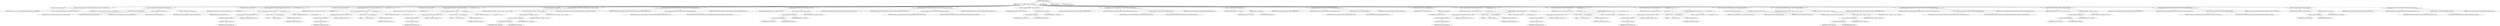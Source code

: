 digraph "loadResourceMaps" {  
"484" [label = <(METHOD,loadResourceMaps)<SUB>359</SUB>> ]
"37" [label = <(PARAM,this)<SUB>359</SUB>> ]
"485" [label = <(BLOCK,&lt;empty&gt;,&lt;empty&gt;)<SUB>359</SUB>> ]
"35" [label = <(LOCAL,Locale locale: java.util.Locale)> ]
"486" [label = <(&lt;operator&gt;.assignment,Locale locale = new Locale(bundleLanguage, bundleCountry, bundleVariant))<SUB>360</SUB>> ]
"487" [label = <(IDENTIFIER,locale,Locale locale = new Locale(bundleLanguage, bundleCountry, bundleVariant))<SUB>360</SUB>> ]
"488" [label = <(&lt;operator&gt;.alloc,new Locale(bundleLanguage, bundleCountry, bundleVariant))<SUB>360</SUB>> ]
"489" [label = <(&lt;init&gt;,new Locale(bundleLanguage, bundleCountry, bundleVariant))<SUB>360</SUB>> ]
"34" [label = <(IDENTIFIER,locale,new Locale(bundleLanguage, bundleCountry, bundleVariant))<SUB>360</SUB>> ]
"490" [label = <(&lt;operator&gt;.fieldAccess,this.bundleLanguage)<SUB>360</SUB>> ]
"491" [label = <(IDENTIFIER,this,new Locale(bundleLanguage, bundleCountry, bundleVariant))<SUB>360</SUB>> ]
"492" [label = <(FIELD_IDENTIFIER,bundleLanguage,bundleLanguage)<SUB>360</SUB>> ]
"493" [label = <(&lt;operator&gt;.fieldAccess,this.bundleCountry)<SUB>361</SUB>> ]
"494" [label = <(IDENTIFIER,this,new Locale(bundleLanguage, bundleCountry, bundleVariant))<SUB>361</SUB>> ]
"495" [label = <(FIELD_IDENTIFIER,bundleCountry,bundleCountry)<SUB>361</SUB>> ]
"496" [label = <(&lt;operator&gt;.fieldAccess,this.bundleVariant)<SUB>362</SUB>> ]
"497" [label = <(IDENTIFIER,this,new Locale(bundleLanguage, bundleCountry, bundleVariant))<SUB>362</SUB>> ]
"498" [label = <(FIELD_IDENTIFIER,bundleVariant,bundleVariant)<SUB>362</SUB>> ]
"499" [label = <(LOCAL,String language: java.lang.String)> ]
"500" [label = <(&lt;operator&gt;.assignment,String language = locale.getLanguage().length() &gt; 0 ? &quot;_&quot; + locale.getLanguage() : &quot;&quot;)<SUB>363</SUB>> ]
"501" [label = <(IDENTIFIER,language,String language = locale.getLanguage().length() &gt; 0 ? &quot;_&quot; + locale.getLanguage() : &quot;&quot;)<SUB>363</SUB>> ]
"502" [label = <(&lt;operator&gt;.conditional,locale.getLanguage().length() &gt; 0 ? &quot;_&quot; + locale.getLanguage() : &quot;&quot;)<SUB>363</SUB>> ]
"503" [label = <(&lt;operator&gt;.greaterThan,locale.getLanguage().length() &gt; 0)<SUB>363</SUB>> ]
"504" [label = <(length,locale.getLanguage().length())<SUB>363</SUB>> ]
"505" [label = <(getLanguage,locale.getLanguage())<SUB>363</SUB>> ]
"506" [label = <(IDENTIFIER,locale,locale.getLanguage())<SUB>363</SUB>> ]
"507" [label = <(LITERAL,0,locale.getLanguage().length() &gt; 0)<SUB>363</SUB>> ]
"508" [label = <(&lt;operator&gt;.addition,&quot;_&quot; + locale.getLanguage())<SUB>364</SUB>> ]
"509" [label = <(LITERAL,&quot;_&quot;,&quot;_&quot; + locale.getLanguage())<SUB>364</SUB>> ]
"510" [label = <(getLanguage,locale.getLanguage())<SUB>364</SUB>> ]
"511" [label = <(IDENTIFIER,locale,locale.getLanguage())<SUB>364</SUB>> ]
"512" [label = <(LITERAL,&quot;&quot;,locale.getLanguage().length() &gt; 0 ? &quot;_&quot; + locale.getLanguage() : &quot;&quot;)<SUB>364</SUB>> ]
"513" [label = <(LOCAL,String country: java.lang.String)> ]
"514" [label = <(&lt;operator&gt;.assignment,String country = locale.getCountry().length() &gt; 0 ? &quot;_&quot; + locale.getCountry() : &quot;&quot;)<SUB>365</SUB>> ]
"515" [label = <(IDENTIFIER,country,String country = locale.getCountry().length() &gt; 0 ? &quot;_&quot; + locale.getCountry() : &quot;&quot;)<SUB>365</SUB>> ]
"516" [label = <(&lt;operator&gt;.conditional,locale.getCountry().length() &gt; 0 ? &quot;_&quot; + locale.getCountry() : &quot;&quot;)<SUB>365</SUB>> ]
"517" [label = <(&lt;operator&gt;.greaterThan,locale.getCountry().length() &gt; 0)<SUB>365</SUB>> ]
"518" [label = <(length,locale.getCountry().length())<SUB>365</SUB>> ]
"519" [label = <(getCountry,locale.getCountry())<SUB>365</SUB>> ]
"520" [label = <(IDENTIFIER,locale,locale.getCountry())<SUB>365</SUB>> ]
"521" [label = <(LITERAL,0,locale.getCountry().length() &gt; 0)<SUB>365</SUB>> ]
"522" [label = <(&lt;operator&gt;.addition,&quot;_&quot; + locale.getCountry())<SUB>366</SUB>> ]
"523" [label = <(LITERAL,&quot;_&quot;,&quot;_&quot; + locale.getCountry())<SUB>366</SUB>> ]
"524" [label = <(getCountry,locale.getCountry())<SUB>366</SUB>> ]
"525" [label = <(IDENTIFIER,locale,locale.getCountry())<SUB>366</SUB>> ]
"526" [label = <(LITERAL,&quot;&quot;,locale.getCountry().length() &gt; 0 ? &quot;_&quot; + locale.getCountry() : &quot;&quot;)<SUB>366</SUB>> ]
"527" [label = <(LOCAL,String variant: java.lang.String)> ]
"528" [label = <(&lt;operator&gt;.assignment,String variant = locale.getVariant().length() &gt; 0 ? &quot;_&quot; + locale.getVariant() : &quot;&quot;)<SUB>367</SUB>> ]
"529" [label = <(IDENTIFIER,variant,String variant = locale.getVariant().length() &gt; 0 ? &quot;_&quot; + locale.getVariant() : &quot;&quot;)<SUB>367</SUB>> ]
"530" [label = <(&lt;operator&gt;.conditional,locale.getVariant().length() &gt; 0 ? &quot;_&quot; + locale.getVariant() : &quot;&quot;)<SUB>367</SUB>> ]
"531" [label = <(&lt;operator&gt;.greaterThan,locale.getVariant().length() &gt; 0)<SUB>367</SUB>> ]
"532" [label = <(length,locale.getVariant().length())<SUB>367</SUB>> ]
"533" [label = <(getVariant,locale.getVariant())<SUB>367</SUB>> ]
"534" [label = <(IDENTIFIER,locale,locale.getVariant())<SUB>367</SUB>> ]
"535" [label = <(LITERAL,0,locale.getVariant().length() &gt; 0)<SUB>367</SUB>> ]
"536" [label = <(&lt;operator&gt;.addition,&quot;_&quot; + locale.getVariant())<SUB>368</SUB>> ]
"537" [label = <(LITERAL,&quot;_&quot;,&quot;_&quot; + locale.getVariant())<SUB>368</SUB>> ]
"538" [label = <(getVariant,locale.getVariant())<SUB>368</SUB>> ]
"539" [label = <(IDENTIFIER,locale,locale.getVariant())<SUB>368</SUB>> ]
"540" [label = <(LITERAL,&quot;&quot;,locale.getVariant().length() &gt; 0 ? &quot;_&quot; + locale.getVariant() : &quot;&quot;)<SUB>368</SUB>> ]
"541" [label = <(LOCAL,String bundleFile: java.lang.String)> ]
"542" [label = <(&lt;operator&gt;.assignment,String bundleFile = bundle + language + country + variant)<SUB>369</SUB>> ]
"543" [label = <(IDENTIFIER,bundleFile,String bundleFile = bundle + language + country + variant)<SUB>369</SUB>> ]
"544" [label = <(&lt;operator&gt;.addition,bundle + language + country + variant)<SUB>369</SUB>> ]
"545" [label = <(&lt;operator&gt;.addition,bundle + language + country)<SUB>369</SUB>> ]
"546" [label = <(&lt;operator&gt;.addition,bundle + language)<SUB>369</SUB>> ]
"547" [label = <(&lt;operator&gt;.fieldAccess,this.bundle)<SUB>369</SUB>> ]
"548" [label = <(IDENTIFIER,this,bundle + language)<SUB>369</SUB>> ]
"549" [label = <(FIELD_IDENTIFIER,bundle,bundle)<SUB>369</SUB>> ]
"550" [label = <(IDENTIFIER,language,bundle + language)<SUB>369</SUB>> ]
"551" [label = <(IDENTIFIER,country,bundle + language + country)<SUB>369</SUB>> ]
"552" [label = <(IDENTIFIER,variant,bundle + language + country + variant)<SUB>369</SUB>> ]
"553" [label = <(processBundle,this.processBundle(bundleFile, BUNDLE_SPECIFIED_LANGUAGE_COUNTRY_VARIANT, false))<SUB>370</SUB>> ]
"36" [label = <(IDENTIFIER,this,this.processBundle(bundleFile, BUNDLE_SPECIFIED_LANGUAGE_COUNTRY_VARIANT, false))<SUB>370</SUB>> ]
"554" [label = <(IDENTIFIER,bundleFile,this.processBundle(bundleFile, BUNDLE_SPECIFIED_LANGUAGE_COUNTRY_VARIANT, false))<SUB>370</SUB>> ]
"555" [label = <(&lt;operator&gt;.fieldAccess,Translate.BUNDLE_SPECIFIED_LANGUAGE_COUNTRY_VARIANT)<SUB>370</SUB>> ]
"556" [label = <(IDENTIFIER,Translate,this.processBundle(bundleFile, BUNDLE_SPECIFIED_LANGUAGE_COUNTRY_VARIANT, false))<SUB>370</SUB>> ]
"557" [label = <(FIELD_IDENTIFIER,BUNDLE_SPECIFIED_LANGUAGE_COUNTRY_VARIANT,BUNDLE_SPECIFIED_LANGUAGE_COUNTRY_VARIANT)<SUB>370</SUB>> ]
"558" [label = <(LITERAL,false,this.processBundle(bundleFile, BUNDLE_SPECIFIED_LANGUAGE_COUNTRY_VARIANT, false))<SUB>370</SUB>> ]
"559" [label = <(&lt;operator&gt;.assignment,bundleFile = bundle + language + country)<SUB>372</SUB>> ]
"560" [label = <(IDENTIFIER,bundleFile,bundleFile = bundle + language + country)<SUB>372</SUB>> ]
"561" [label = <(&lt;operator&gt;.addition,bundle + language + country)<SUB>372</SUB>> ]
"562" [label = <(&lt;operator&gt;.addition,bundle + language)<SUB>372</SUB>> ]
"563" [label = <(&lt;operator&gt;.fieldAccess,this.bundle)<SUB>372</SUB>> ]
"564" [label = <(IDENTIFIER,this,bundle + language)<SUB>372</SUB>> ]
"565" [label = <(FIELD_IDENTIFIER,bundle,bundle)<SUB>372</SUB>> ]
"566" [label = <(IDENTIFIER,language,bundle + language)<SUB>372</SUB>> ]
"567" [label = <(IDENTIFIER,country,bundle + language + country)<SUB>372</SUB>> ]
"568" [label = <(processBundle,this.processBundle(bundleFile, BUNDLE_SPECIFIED_LANGUAGE_COUNTRY, false))<SUB>373</SUB>> ]
"38" [label = <(IDENTIFIER,this,this.processBundle(bundleFile, BUNDLE_SPECIFIED_LANGUAGE_COUNTRY, false))<SUB>373</SUB>> ]
"569" [label = <(IDENTIFIER,bundleFile,this.processBundle(bundleFile, BUNDLE_SPECIFIED_LANGUAGE_COUNTRY, false))<SUB>373</SUB>> ]
"570" [label = <(&lt;operator&gt;.fieldAccess,Translate.BUNDLE_SPECIFIED_LANGUAGE_COUNTRY)<SUB>373</SUB>> ]
"571" [label = <(IDENTIFIER,Translate,this.processBundle(bundleFile, BUNDLE_SPECIFIED_LANGUAGE_COUNTRY, false))<SUB>373</SUB>> ]
"572" [label = <(FIELD_IDENTIFIER,BUNDLE_SPECIFIED_LANGUAGE_COUNTRY,BUNDLE_SPECIFIED_LANGUAGE_COUNTRY)<SUB>373</SUB>> ]
"573" [label = <(LITERAL,false,this.processBundle(bundleFile, BUNDLE_SPECIFIED_LANGUAGE_COUNTRY, false))<SUB>373</SUB>> ]
"574" [label = <(&lt;operator&gt;.assignment,bundleFile = bundle + language)<SUB>375</SUB>> ]
"575" [label = <(IDENTIFIER,bundleFile,bundleFile = bundle + language)<SUB>375</SUB>> ]
"576" [label = <(&lt;operator&gt;.addition,bundle + language)<SUB>375</SUB>> ]
"577" [label = <(&lt;operator&gt;.fieldAccess,this.bundle)<SUB>375</SUB>> ]
"578" [label = <(IDENTIFIER,this,bundle + language)<SUB>375</SUB>> ]
"579" [label = <(FIELD_IDENTIFIER,bundle,bundle)<SUB>375</SUB>> ]
"580" [label = <(IDENTIFIER,language,bundle + language)<SUB>375</SUB>> ]
"581" [label = <(processBundle,this.processBundle(bundleFile, BUNDLE_SPECIFIED_LANGUAGE, false))<SUB>376</SUB>> ]
"39" [label = <(IDENTIFIER,this,this.processBundle(bundleFile, BUNDLE_SPECIFIED_LANGUAGE, false))<SUB>376</SUB>> ]
"582" [label = <(IDENTIFIER,bundleFile,this.processBundle(bundleFile, BUNDLE_SPECIFIED_LANGUAGE, false))<SUB>376</SUB>> ]
"583" [label = <(&lt;operator&gt;.fieldAccess,Translate.BUNDLE_SPECIFIED_LANGUAGE)<SUB>376</SUB>> ]
"584" [label = <(IDENTIFIER,Translate,this.processBundle(bundleFile, BUNDLE_SPECIFIED_LANGUAGE, false))<SUB>376</SUB>> ]
"585" [label = <(FIELD_IDENTIFIER,BUNDLE_SPECIFIED_LANGUAGE,BUNDLE_SPECIFIED_LANGUAGE)<SUB>376</SUB>> ]
"586" [label = <(LITERAL,false,this.processBundle(bundleFile, BUNDLE_SPECIFIED_LANGUAGE, false))<SUB>376</SUB>> ]
"587" [label = <(&lt;operator&gt;.assignment,bundleFile = this.bundle)<SUB>378</SUB>> ]
"588" [label = <(IDENTIFIER,bundleFile,bundleFile = this.bundle)<SUB>378</SUB>> ]
"589" [label = <(&lt;operator&gt;.fieldAccess,this.bundle)<SUB>378</SUB>> ]
"590" [label = <(IDENTIFIER,this,bundleFile = this.bundle)<SUB>378</SUB>> ]
"591" [label = <(FIELD_IDENTIFIER,bundle,bundle)<SUB>378</SUB>> ]
"592" [label = <(processBundle,this.processBundle(bundleFile, BUNDLE_NOMATCH, false))<SUB>379</SUB>> ]
"40" [label = <(IDENTIFIER,this,this.processBundle(bundleFile, BUNDLE_NOMATCH, false))<SUB>379</SUB>> ]
"593" [label = <(IDENTIFIER,bundleFile,this.processBundle(bundleFile, BUNDLE_NOMATCH, false))<SUB>379</SUB>> ]
"594" [label = <(&lt;operator&gt;.fieldAccess,Translate.BUNDLE_NOMATCH)<SUB>379</SUB>> ]
"595" [label = <(IDENTIFIER,Translate,this.processBundle(bundleFile, BUNDLE_NOMATCH, false))<SUB>379</SUB>> ]
"596" [label = <(FIELD_IDENTIFIER,BUNDLE_NOMATCH,BUNDLE_NOMATCH)<SUB>379</SUB>> ]
"597" [label = <(LITERAL,false,this.processBundle(bundleFile, BUNDLE_NOMATCH, false))<SUB>379</SUB>> ]
"598" [label = <(&lt;operator&gt;.assignment,locale = Locale.getDefault())<SUB>383</SUB>> ]
"599" [label = <(IDENTIFIER,locale,locale = Locale.getDefault())<SUB>383</SUB>> ]
"600" [label = <(getDefault,Locale.getDefault())<SUB>383</SUB>> ]
"601" [label = <(IDENTIFIER,Locale,Locale.getDefault())<SUB>383</SUB>> ]
"602" [label = <(&lt;operator&gt;.assignment,language = locale.getLanguage().length() &gt; 0 ? &quot;_&quot; + locale.getLanguage() : &quot;&quot;)<SUB>385</SUB>> ]
"603" [label = <(IDENTIFIER,language,language = locale.getLanguage().length() &gt; 0 ? &quot;_&quot; + locale.getLanguage() : &quot;&quot;)<SUB>385</SUB>> ]
"604" [label = <(&lt;operator&gt;.conditional,locale.getLanguage().length() &gt; 0 ? &quot;_&quot; + locale.getLanguage() : &quot;&quot;)<SUB>385</SUB>> ]
"605" [label = <(&lt;operator&gt;.greaterThan,locale.getLanguage().length() &gt; 0)<SUB>385</SUB>> ]
"606" [label = <(length,locale.getLanguage().length())<SUB>385</SUB>> ]
"607" [label = <(getLanguage,locale.getLanguage())<SUB>385</SUB>> ]
"608" [label = <(IDENTIFIER,locale,locale.getLanguage())<SUB>385</SUB>> ]
"609" [label = <(LITERAL,0,locale.getLanguage().length() &gt; 0)<SUB>385</SUB>> ]
"610" [label = <(&lt;operator&gt;.addition,&quot;_&quot; + locale.getLanguage())<SUB>386</SUB>> ]
"611" [label = <(LITERAL,&quot;_&quot;,&quot;_&quot; + locale.getLanguage())<SUB>386</SUB>> ]
"612" [label = <(getLanguage,locale.getLanguage())<SUB>386</SUB>> ]
"613" [label = <(IDENTIFIER,locale,locale.getLanguage())<SUB>386</SUB>> ]
"614" [label = <(LITERAL,&quot;&quot;,locale.getLanguage().length() &gt; 0 ? &quot;_&quot; + locale.getLanguage() : &quot;&quot;)<SUB>386</SUB>> ]
"615" [label = <(&lt;operator&gt;.assignment,country = locale.getCountry().length() &gt; 0 ? &quot;_&quot; + locale.getCountry() : &quot;&quot;)<SUB>387</SUB>> ]
"616" [label = <(IDENTIFIER,country,country = locale.getCountry().length() &gt; 0 ? &quot;_&quot; + locale.getCountry() : &quot;&quot;)<SUB>387</SUB>> ]
"617" [label = <(&lt;operator&gt;.conditional,locale.getCountry().length() &gt; 0 ? &quot;_&quot; + locale.getCountry() : &quot;&quot;)<SUB>387</SUB>> ]
"618" [label = <(&lt;operator&gt;.greaterThan,locale.getCountry().length() &gt; 0)<SUB>387</SUB>> ]
"619" [label = <(length,locale.getCountry().length())<SUB>387</SUB>> ]
"620" [label = <(getCountry,locale.getCountry())<SUB>387</SUB>> ]
"621" [label = <(IDENTIFIER,locale,locale.getCountry())<SUB>387</SUB>> ]
"622" [label = <(LITERAL,0,locale.getCountry().length() &gt; 0)<SUB>387</SUB>> ]
"623" [label = <(&lt;operator&gt;.addition,&quot;_&quot; + locale.getCountry())<SUB>388</SUB>> ]
"624" [label = <(LITERAL,&quot;_&quot;,&quot;_&quot; + locale.getCountry())<SUB>388</SUB>> ]
"625" [label = <(getCountry,locale.getCountry())<SUB>388</SUB>> ]
"626" [label = <(IDENTIFIER,locale,locale.getCountry())<SUB>388</SUB>> ]
"627" [label = <(LITERAL,&quot;&quot;,locale.getCountry().length() &gt; 0 ? &quot;_&quot; + locale.getCountry() : &quot;&quot;)<SUB>388</SUB>> ]
"628" [label = <(&lt;operator&gt;.assignment,variant = locale.getVariant().length() &gt; 0 ? &quot;_&quot; + locale.getVariant() : &quot;&quot;)<SUB>389</SUB>> ]
"629" [label = <(IDENTIFIER,variant,variant = locale.getVariant().length() &gt; 0 ? &quot;_&quot; + locale.getVariant() : &quot;&quot;)<SUB>389</SUB>> ]
"630" [label = <(&lt;operator&gt;.conditional,locale.getVariant().length() &gt; 0 ? &quot;_&quot; + locale.getVariant() : &quot;&quot;)<SUB>389</SUB>> ]
"631" [label = <(&lt;operator&gt;.greaterThan,locale.getVariant().length() &gt; 0)<SUB>389</SUB>> ]
"632" [label = <(length,locale.getVariant().length())<SUB>389</SUB>> ]
"633" [label = <(getVariant,locale.getVariant())<SUB>389</SUB>> ]
"634" [label = <(IDENTIFIER,locale,locale.getVariant())<SUB>389</SUB>> ]
"635" [label = <(LITERAL,0,locale.getVariant().length() &gt; 0)<SUB>389</SUB>> ]
"636" [label = <(&lt;operator&gt;.addition,&quot;_&quot; + locale.getVariant())<SUB>390</SUB>> ]
"637" [label = <(LITERAL,&quot;_&quot;,&quot;_&quot; + locale.getVariant())<SUB>390</SUB>> ]
"638" [label = <(getVariant,locale.getVariant())<SUB>390</SUB>> ]
"639" [label = <(IDENTIFIER,locale,locale.getVariant())<SUB>390</SUB>> ]
"640" [label = <(LITERAL,&quot;&quot;,locale.getVariant().length() &gt; 0 ? &quot;_&quot; + locale.getVariant() : &quot;&quot;)<SUB>390</SUB>> ]
"641" [label = <(&lt;operator&gt;.assignment,this.bundleEncoding = System.getProperty(&quot;file.encoding&quot;))<SUB>391</SUB>> ]
"642" [label = <(&lt;operator&gt;.fieldAccess,this.bundleEncoding)<SUB>391</SUB>> ]
"643" [label = <(IDENTIFIER,this,this.bundleEncoding = System.getProperty(&quot;file.encoding&quot;))<SUB>391</SUB>> ]
"644" [label = <(FIELD_IDENTIFIER,bundleEncoding,bundleEncoding)<SUB>391</SUB>> ]
"645" [label = <(getProperty,System.getProperty(&quot;file.encoding&quot;))<SUB>391</SUB>> ]
"646" [label = <(IDENTIFIER,System,System.getProperty(&quot;file.encoding&quot;))<SUB>391</SUB>> ]
"647" [label = <(LITERAL,&quot;file.encoding&quot;,System.getProperty(&quot;file.encoding&quot;))<SUB>391</SUB>> ]
"648" [label = <(&lt;operator&gt;.assignment,bundleFile = bundle + language + country + variant)<SUB>393</SUB>> ]
"649" [label = <(IDENTIFIER,bundleFile,bundleFile = bundle + language + country + variant)<SUB>393</SUB>> ]
"650" [label = <(&lt;operator&gt;.addition,bundle + language + country + variant)<SUB>393</SUB>> ]
"651" [label = <(&lt;operator&gt;.addition,bundle + language + country)<SUB>393</SUB>> ]
"652" [label = <(&lt;operator&gt;.addition,bundle + language)<SUB>393</SUB>> ]
"653" [label = <(&lt;operator&gt;.fieldAccess,this.bundle)<SUB>393</SUB>> ]
"654" [label = <(IDENTIFIER,this,bundle + language)<SUB>393</SUB>> ]
"655" [label = <(FIELD_IDENTIFIER,bundle,bundle)<SUB>393</SUB>> ]
"656" [label = <(IDENTIFIER,language,bundle + language)<SUB>393</SUB>> ]
"657" [label = <(IDENTIFIER,country,bundle + language + country)<SUB>393</SUB>> ]
"658" [label = <(IDENTIFIER,variant,bundle + language + country + variant)<SUB>393</SUB>> ]
"659" [label = <(processBundle,this.processBundle(bundleFile, BUNDLE_DEFAULT_LANGUAGE_COUNTRY_VARIANT, false))<SUB>394</SUB>> ]
"41" [label = <(IDENTIFIER,this,this.processBundle(bundleFile, BUNDLE_DEFAULT_LANGUAGE_COUNTRY_VARIANT, false))<SUB>394</SUB>> ]
"660" [label = <(IDENTIFIER,bundleFile,this.processBundle(bundleFile, BUNDLE_DEFAULT_LANGUAGE_COUNTRY_VARIANT, false))<SUB>394</SUB>> ]
"661" [label = <(&lt;operator&gt;.fieldAccess,Translate.BUNDLE_DEFAULT_LANGUAGE_COUNTRY_VARIANT)<SUB>394</SUB>> ]
"662" [label = <(IDENTIFIER,Translate,this.processBundle(bundleFile, BUNDLE_DEFAULT_LANGUAGE_COUNTRY_VARIANT, false))<SUB>394</SUB>> ]
"663" [label = <(FIELD_IDENTIFIER,BUNDLE_DEFAULT_LANGUAGE_COUNTRY_VARIANT,BUNDLE_DEFAULT_LANGUAGE_COUNTRY_VARIANT)<SUB>394</SUB>> ]
"664" [label = <(LITERAL,false,this.processBundle(bundleFile, BUNDLE_DEFAULT_LANGUAGE_COUNTRY_VARIANT, false))<SUB>394</SUB>> ]
"665" [label = <(&lt;operator&gt;.assignment,bundleFile = bundle + language + country)<SUB>396</SUB>> ]
"666" [label = <(IDENTIFIER,bundleFile,bundleFile = bundle + language + country)<SUB>396</SUB>> ]
"667" [label = <(&lt;operator&gt;.addition,bundle + language + country)<SUB>396</SUB>> ]
"668" [label = <(&lt;operator&gt;.addition,bundle + language)<SUB>396</SUB>> ]
"669" [label = <(&lt;operator&gt;.fieldAccess,this.bundle)<SUB>396</SUB>> ]
"670" [label = <(IDENTIFIER,this,bundle + language)<SUB>396</SUB>> ]
"671" [label = <(FIELD_IDENTIFIER,bundle,bundle)<SUB>396</SUB>> ]
"672" [label = <(IDENTIFIER,language,bundle + language)<SUB>396</SUB>> ]
"673" [label = <(IDENTIFIER,country,bundle + language + country)<SUB>396</SUB>> ]
"674" [label = <(processBundle,this.processBundle(bundleFile, BUNDLE_DEFAULT_LANGUAGE_COUNTRY, false))<SUB>397</SUB>> ]
"42" [label = <(IDENTIFIER,this,this.processBundle(bundleFile, BUNDLE_DEFAULT_LANGUAGE_COUNTRY, false))<SUB>397</SUB>> ]
"675" [label = <(IDENTIFIER,bundleFile,this.processBundle(bundleFile, BUNDLE_DEFAULT_LANGUAGE_COUNTRY, false))<SUB>397</SUB>> ]
"676" [label = <(&lt;operator&gt;.fieldAccess,Translate.BUNDLE_DEFAULT_LANGUAGE_COUNTRY)<SUB>397</SUB>> ]
"677" [label = <(IDENTIFIER,Translate,this.processBundle(bundleFile, BUNDLE_DEFAULT_LANGUAGE_COUNTRY, false))<SUB>397</SUB>> ]
"678" [label = <(FIELD_IDENTIFIER,BUNDLE_DEFAULT_LANGUAGE_COUNTRY,BUNDLE_DEFAULT_LANGUAGE_COUNTRY)<SUB>397</SUB>> ]
"679" [label = <(LITERAL,false,this.processBundle(bundleFile, BUNDLE_DEFAULT_LANGUAGE_COUNTRY, false))<SUB>397</SUB>> ]
"680" [label = <(&lt;operator&gt;.assignment,bundleFile = bundle + language)<SUB>399</SUB>> ]
"681" [label = <(IDENTIFIER,bundleFile,bundleFile = bundle + language)<SUB>399</SUB>> ]
"682" [label = <(&lt;operator&gt;.addition,bundle + language)<SUB>399</SUB>> ]
"683" [label = <(&lt;operator&gt;.fieldAccess,this.bundle)<SUB>399</SUB>> ]
"684" [label = <(IDENTIFIER,this,bundle + language)<SUB>399</SUB>> ]
"685" [label = <(FIELD_IDENTIFIER,bundle,bundle)<SUB>399</SUB>> ]
"686" [label = <(IDENTIFIER,language,bundle + language)<SUB>399</SUB>> ]
"687" [label = <(processBundle,this.processBundle(bundleFile, BUNDLE_DEFAULT_LANGUAGE, true))<SUB>400</SUB>> ]
"43" [label = <(IDENTIFIER,this,this.processBundle(bundleFile, BUNDLE_DEFAULT_LANGUAGE, true))<SUB>400</SUB>> ]
"688" [label = <(IDENTIFIER,bundleFile,this.processBundle(bundleFile, BUNDLE_DEFAULT_LANGUAGE, true))<SUB>400</SUB>> ]
"689" [label = <(&lt;operator&gt;.fieldAccess,Translate.BUNDLE_DEFAULT_LANGUAGE)<SUB>400</SUB>> ]
"690" [label = <(IDENTIFIER,Translate,this.processBundle(bundleFile, BUNDLE_DEFAULT_LANGUAGE, true))<SUB>400</SUB>> ]
"691" [label = <(FIELD_IDENTIFIER,BUNDLE_DEFAULT_LANGUAGE,BUNDLE_DEFAULT_LANGUAGE)<SUB>400</SUB>> ]
"692" [label = <(LITERAL,true,this.processBundle(bundleFile, BUNDLE_DEFAULT_LANGUAGE, true))<SUB>400</SUB>> ]
"693" [label = <(MODIFIER,PRIVATE)> ]
"694" [label = <(MODIFIER,VIRTUAL)> ]
"695" [label = <(METHOD_RETURN,void)<SUB>359</SUB>> ]
  "484" -> "37" 
  "484" -> "485" 
  "484" -> "693" 
  "484" -> "694" 
  "484" -> "695" 
  "485" -> "35" 
  "485" -> "486" 
  "485" -> "489" 
  "485" -> "499" 
  "485" -> "500" 
  "485" -> "513" 
  "485" -> "514" 
  "485" -> "527" 
  "485" -> "528" 
  "485" -> "541" 
  "485" -> "542" 
  "485" -> "553" 
  "485" -> "559" 
  "485" -> "568" 
  "485" -> "574" 
  "485" -> "581" 
  "485" -> "587" 
  "485" -> "592" 
  "485" -> "598" 
  "485" -> "602" 
  "485" -> "615" 
  "485" -> "628" 
  "485" -> "641" 
  "485" -> "648" 
  "485" -> "659" 
  "485" -> "665" 
  "485" -> "674" 
  "485" -> "680" 
  "485" -> "687" 
  "486" -> "487" 
  "486" -> "488" 
  "489" -> "34" 
  "489" -> "490" 
  "489" -> "493" 
  "489" -> "496" 
  "490" -> "491" 
  "490" -> "492" 
  "493" -> "494" 
  "493" -> "495" 
  "496" -> "497" 
  "496" -> "498" 
  "500" -> "501" 
  "500" -> "502" 
  "502" -> "503" 
  "502" -> "508" 
  "502" -> "512" 
  "503" -> "504" 
  "503" -> "507" 
  "504" -> "505" 
  "505" -> "506" 
  "508" -> "509" 
  "508" -> "510" 
  "510" -> "511" 
  "514" -> "515" 
  "514" -> "516" 
  "516" -> "517" 
  "516" -> "522" 
  "516" -> "526" 
  "517" -> "518" 
  "517" -> "521" 
  "518" -> "519" 
  "519" -> "520" 
  "522" -> "523" 
  "522" -> "524" 
  "524" -> "525" 
  "528" -> "529" 
  "528" -> "530" 
  "530" -> "531" 
  "530" -> "536" 
  "530" -> "540" 
  "531" -> "532" 
  "531" -> "535" 
  "532" -> "533" 
  "533" -> "534" 
  "536" -> "537" 
  "536" -> "538" 
  "538" -> "539" 
  "542" -> "543" 
  "542" -> "544" 
  "544" -> "545" 
  "544" -> "552" 
  "545" -> "546" 
  "545" -> "551" 
  "546" -> "547" 
  "546" -> "550" 
  "547" -> "548" 
  "547" -> "549" 
  "553" -> "36" 
  "553" -> "554" 
  "553" -> "555" 
  "553" -> "558" 
  "555" -> "556" 
  "555" -> "557" 
  "559" -> "560" 
  "559" -> "561" 
  "561" -> "562" 
  "561" -> "567" 
  "562" -> "563" 
  "562" -> "566" 
  "563" -> "564" 
  "563" -> "565" 
  "568" -> "38" 
  "568" -> "569" 
  "568" -> "570" 
  "568" -> "573" 
  "570" -> "571" 
  "570" -> "572" 
  "574" -> "575" 
  "574" -> "576" 
  "576" -> "577" 
  "576" -> "580" 
  "577" -> "578" 
  "577" -> "579" 
  "581" -> "39" 
  "581" -> "582" 
  "581" -> "583" 
  "581" -> "586" 
  "583" -> "584" 
  "583" -> "585" 
  "587" -> "588" 
  "587" -> "589" 
  "589" -> "590" 
  "589" -> "591" 
  "592" -> "40" 
  "592" -> "593" 
  "592" -> "594" 
  "592" -> "597" 
  "594" -> "595" 
  "594" -> "596" 
  "598" -> "599" 
  "598" -> "600" 
  "600" -> "601" 
  "602" -> "603" 
  "602" -> "604" 
  "604" -> "605" 
  "604" -> "610" 
  "604" -> "614" 
  "605" -> "606" 
  "605" -> "609" 
  "606" -> "607" 
  "607" -> "608" 
  "610" -> "611" 
  "610" -> "612" 
  "612" -> "613" 
  "615" -> "616" 
  "615" -> "617" 
  "617" -> "618" 
  "617" -> "623" 
  "617" -> "627" 
  "618" -> "619" 
  "618" -> "622" 
  "619" -> "620" 
  "620" -> "621" 
  "623" -> "624" 
  "623" -> "625" 
  "625" -> "626" 
  "628" -> "629" 
  "628" -> "630" 
  "630" -> "631" 
  "630" -> "636" 
  "630" -> "640" 
  "631" -> "632" 
  "631" -> "635" 
  "632" -> "633" 
  "633" -> "634" 
  "636" -> "637" 
  "636" -> "638" 
  "638" -> "639" 
  "641" -> "642" 
  "641" -> "645" 
  "642" -> "643" 
  "642" -> "644" 
  "645" -> "646" 
  "645" -> "647" 
  "648" -> "649" 
  "648" -> "650" 
  "650" -> "651" 
  "650" -> "658" 
  "651" -> "652" 
  "651" -> "657" 
  "652" -> "653" 
  "652" -> "656" 
  "653" -> "654" 
  "653" -> "655" 
  "659" -> "41" 
  "659" -> "660" 
  "659" -> "661" 
  "659" -> "664" 
  "661" -> "662" 
  "661" -> "663" 
  "665" -> "666" 
  "665" -> "667" 
  "667" -> "668" 
  "667" -> "673" 
  "668" -> "669" 
  "668" -> "672" 
  "669" -> "670" 
  "669" -> "671" 
  "674" -> "42" 
  "674" -> "675" 
  "674" -> "676" 
  "674" -> "679" 
  "676" -> "677" 
  "676" -> "678" 
  "680" -> "681" 
  "680" -> "682" 
  "682" -> "683" 
  "682" -> "686" 
  "683" -> "684" 
  "683" -> "685" 
  "687" -> "43" 
  "687" -> "688" 
  "687" -> "689" 
  "687" -> "692" 
  "689" -> "690" 
  "689" -> "691" 
}
